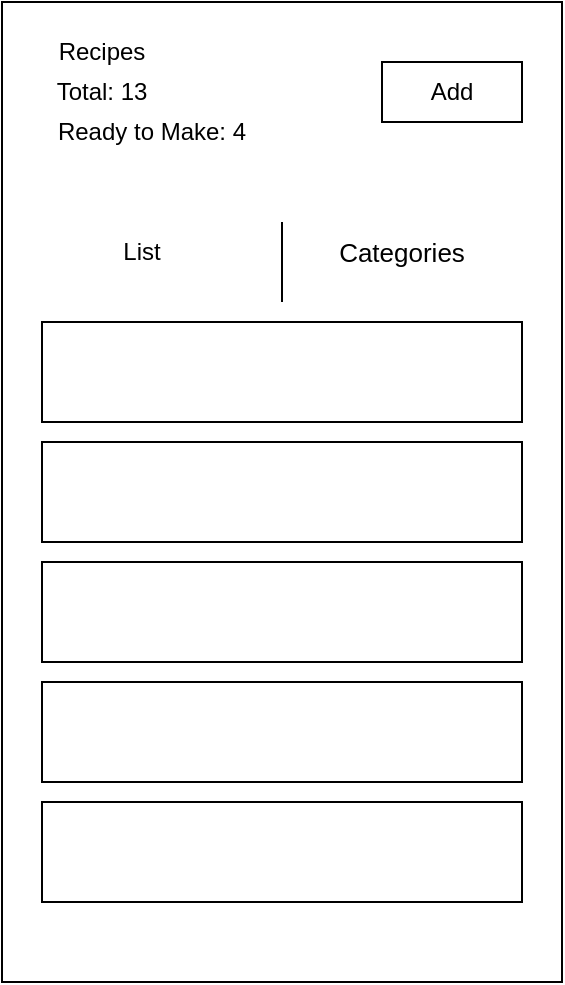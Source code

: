 <mxfile>
    <diagram id="OBmkv-fMer4S0xrIlAhP" name="Page-1">
        <mxGraphModel dx="360" dy="447" grid="1" gridSize="10" guides="1" tooltips="1" connect="1" arrows="1" fold="1" page="1" pageScale="1" pageWidth="850" pageHeight="1100" math="0" shadow="0">
            <root>
                <mxCell id="0"/>
                <mxCell id="1" parent="0"/>
                <mxCell id="2" value="" style="whiteSpace=wrap;html=1;" parent="1" vertex="1">
                    <mxGeometry x="180" y="150" width="280" height="490" as="geometry"/>
                </mxCell>
                <mxCell id="5" value="Recipes" style="text;strokeColor=none;align=center;fillColor=none;html=1;verticalAlign=middle;whiteSpace=wrap;rounded=0;" parent="1" vertex="1">
                    <mxGeometry x="200" y="160" width="60" height="30" as="geometry"/>
                </mxCell>
                <mxCell id="6" value="Total: 13" style="text;strokeColor=none;align=center;fillColor=none;html=1;verticalAlign=middle;whiteSpace=wrap;rounded=0;" parent="1" vertex="1">
                    <mxGeometry x="200" y="180" width="60" height="30" as="geometry"/>
                </mxCell>
                <mxCell id="7" value="Ready to Make: 4" style="text;strokeColor=none;align=center;fillColor=none;html=1;verticalAlign=middle;whiteSpace=wrap;rounded=0;" parent="1" vertex="1">
                    <mxGeometry x="190" y="200" width="130" height="30" as="geometry"/>
                </mxCell>
                <mxCell id="11" value="" style="edgeStyle=none;orthogonalLoop=1;jettySize=auto;html=1;exitX=0.5;exitY=0;exitDx=0;exitDy=0;endArrow=none;endFill=0;" parent="1" edge="1">
                    <mxGeometry width="80" relative="1" as="geometry">
                        <mxPoint x="320" y="300" as="sourcePoint"/>
                        <mxPoint x="320" y="260" as="targetPoint"/>
                        <Array as="points"/>
                    </mxGeometry>
                </mxCell>
                <mxCell id="12" value="List" style="text;strokeColor=none;align=center;fillColor=none;html=1;verticalAlign=middle;whiteSpace=wrap;rounded=0;" parent="1" vertex="1">
                    <mxGeometry x="220" y="260" width="60" height="30" as="geometry"/>
                </mxCell>
                <mxCell id="13" value="Categories" style="text;strokeColor=none;align=center;fillColor=none;html=1;verticalAlign=middle;whiteSpace=wrap;rounded=0;fontSize=13;" parent="1" vertex="1">
                    <mxGeometry x="350" y="260" width="60" height="30" as="geometry"/>
                </mxCell>
                <mxCell id="14" value="" style="whiteSpace=wrap;html=1;fontSize=13;" parent="1" vertex="1">
                    <mxGeometry x="200" y="310" width="240" height="50" as="geometry"/>
                </mxCell>
                <mxCell id="15" value="" style="whiteSpace=wrap;html=1;fontSize=13;" parent="1" vertex="1">
                    <mxGeometry x="200" y="370" width="240" height="50" as="geometry"/>
                </mxCell>
                <mxCell id="16" value="" style="whiteSpace=wrap;html=1;fontSize=13;" parent="1" vertex="1">
                    <mxGeometry x="200" y="430" width="240" height="50" as="geometry"/>
                </mxCell>
                <mxCell id="17" value="" style="whiteSpace=wrap;html=1;fontSize=13;" parent="1" vertex="1">
                    <mxGeometry x="200" y="490" width="240" height="50" as="geometry"/>
                </mxCell>
                <mxCell id="18" value="" style="whiteSpace=wrap;html=1;fontSize=13;" parent="1" vertex="1">
                    <mxGeometry x="200" y="550" width="240" height="50" as="geometry"/>
                </mxCell>
                <mxCell id="21" value="" style="group" vertex="1" connectable="0" parent="1">
                    <mxGeometry x="370" y="180" width="70" height="30" as="geometry"/>
                </mxCell>
                <mxCell id="20" value="" style="whiteSpace=wrap;html=1;fontSize=13;" vertex="1" parent="21">
                    <mxGeometry width="70" height="30" as="geometry"/>
                </mxCell>
                <mxCell id="19" value="Add" style="text;strokeColor=none;align=center;fillColor=none;html=1;verticalAlign=middle;whiteSpace=wrap;rounded=0;" vertex="1" parent="21">
                    <mxGeometry x="5" width="60" height="30" as="geometry"/>
                </mxCell>
            </root>
        </mxGraphModel>
    </diagram>
</mxfile>